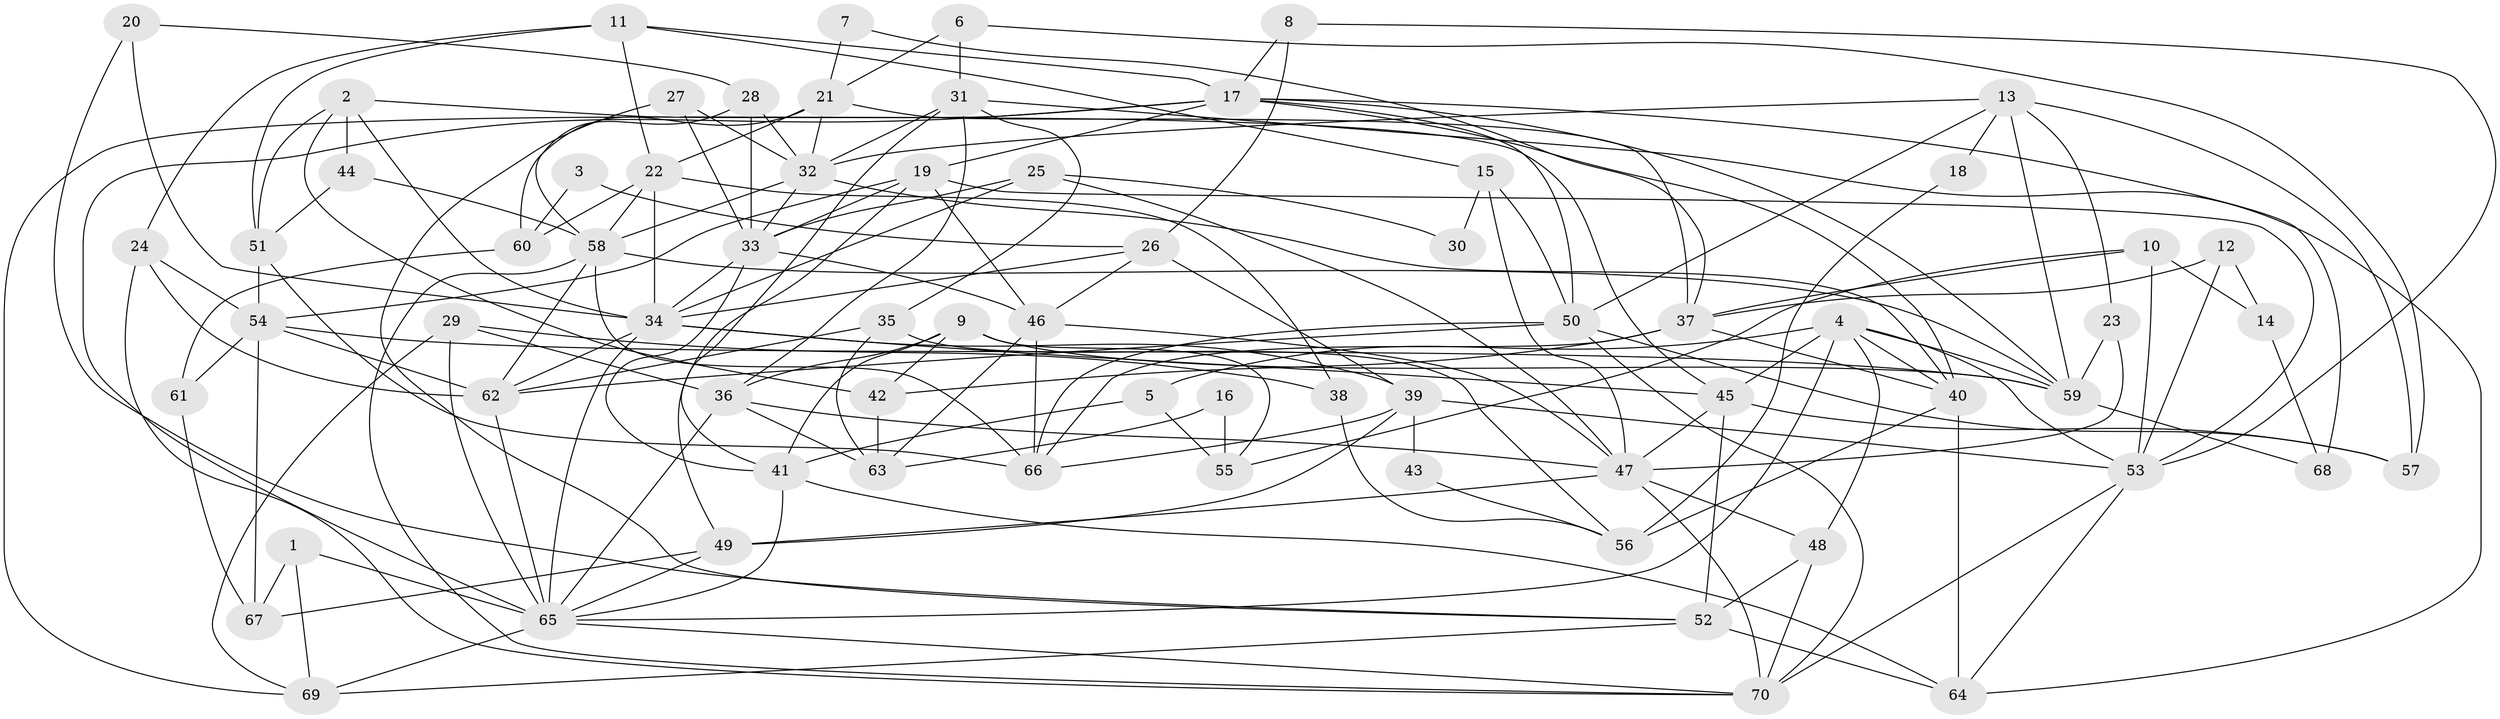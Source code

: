 // original degree distribution, {6: 0.09565217391304348, 4: 0.2782608695652174, 2: 0.12173913043478261, 5: 0.22608695652173913, 3: 0.25217391304347825, 7: 0.02608695652173913}
// Generated by graph-tools (version 1.1) at 2025/37/03/04/25 23:37:13]
// undirected, 70 vertices, 176 edges
graph export_dot {
  node [color=gray90,style=filled];
  1;
  2;
  3;
  4;
  5;
  6;
  7;
  8;
  9;
  10;
  11;
  12;
  13;
  14;
  15;
  16;
  17;
  18;
  19;
  20;
  21;
  22;
  23;
  24;
  25;
  26;
  27;
  28;
  29;
  30;
  31;
  32;
  33;
  34;
  35;
  36;
  37;
  38;
  39;
  40;
  41;
  42;
  43;
  44;
  45;
  46;
  47;
  48;
  49;
  50;
  51;
  52;
  53;
  54;
  55;
  56;
  57;
  58;
  59;
  60;
  61;
  62;
  63;
  64;
  65;
  66;
  67;
  68;
  69;
  70;
  1 -- 65 [weight=1.0];
  1 -- 67 [weight=1.0];
  1 -- 69 [weight=1.0];
  2 -- 34 [weight=1.0];
  2 -- 42 [weight=1.0];
  2 -- 44 [weight=1.0];
  2 -- 45 [weight=1.0];
  2 -- 51 [weight=1.0];
  3 -- 26 [weight=1.0];
  3 -- 60 [weight=1.0];
  4 -- 5 [weight=1.0];
  4 -- 40 [weight=1.0];
  4 -- 45 [weight=1.0];
  4 -- 48 [weight=1.0];
  4 -- 53 [weight=1.0];
  4 -- 59 [weight=1.0];
  4 -- 65 [weight=1.0];
  5 -- 41 [weight=1.0];
  5 -- 55 [weight=2.0];
  6 -- 21 [weight=1.0];
  6 -- 31 [weight=1.0];
  6 -- 57 [weight=1.0];
  7 -- 21 [weight=1.0];
  7 -- 37 [weight=1.0];
  8 -- 17 [weight=1.0];
  8 -- 26 [weight=1.0];
  8 -- 53 [weight=1.0];
  9 -- 36 [weight=1.0];
  9 -- 41 [weight=1.0];
  9 -- 42 [weight=1.0];
  9 -- 55 [weight=1.0];
  9 -- 59 [weight=1.0];
  10 -- 14 [weight=2.0];
  10 -- 37 [weight=1.0];
  10 -- 53 [weight=1.0];
  10 -- 55 [weight=1.0];
  11 -- 15 [weight=1.0];
  11 -- 17 [weight=1.0];
  11 -- 22 [weight=1.0];
  11 -- 24 [weight=1.0];
  11 -- 51 [weight=1.0];
  12 -- 14 [weight=1.0];
  12 -- 37 [weight=1.0];
  12 -- 53 [weight=1.0];
  13 -- 18 [weight=1.0];
  13 -- 23 [weight=1.0];
  13 -- 32 [weight=1.0];
  13 -- 50 [weight=1.0];
  13 -- 57 [weight=1.0];
  13 -- 59 [weight=1.0];
  14 -- 68 [weight=1.0];
  15 -- 30 [weight=1.0];
  15 -- 47 [weight=1.0];
  15 -- 50 [weight=1.0];
  16 -- 55 [weight=1.0];
  16 -- 63 [weight=1.0];
  17 -- 19 [weight=1.0];
  17 -- 40 [weight=1.0];
  17 -- 50 [weight=1.0];
  17 -- 59 [weight=1.0];
  17 -- 65 [weight=1.0];
  17 -- 68 [weight=1.0];
  17 -- 69 [weight=1.0];
  18 -- 56 [weight=1.0];
  19 -- 33 [weight=1.0];
  19 -- 46 [weight=1.0];
  19 -- 49 [weight=1.0];
  19 -- 53 [weight=1.0];
  19 -- 54 [weight=1.0];
  20 -- 28 [weight=1.0];
  20 -- 34 [weight=1.0];
  20 -- 52 [weight=1.0];
  21 -- 22 [weight=2.0];
  21 -- 32 [weight=1.0];
  21 -- 37 [weight=1.0];
  21 -- 60 [weight=1.0];
  22 -- 34 [weight=1.0];
  22 -- 38 [weight=1.0];
  22 -- 58 [weight=1.0];
  22 -- 60 [weight=1.0];
  23 -- 47 [weight=1.0];
  23 -- 59 [weight=1.0];
  24 -- 54 [weight=1.0];
  24 -- 62 [weight=1.0];
  24 -- 70 [weight=1.0];
  25 -- 30 [weight=1.0];
  25 -- 33 [weight=1.0];
  25 -- 34 [weight=1.0];
  25 -- 47 [weight=1.0];
  26 -- 34 [weight=1.0];
  26 -- 39 [weight=1.0];
  26 -- 46 [weight=1.0];
  27 -- 32 [weight=1.0];
  27 -- 33 [weight=1.0];
  27 -- 52 [weight=1.0];
  28 -- 32 [weight=1.0];
  28 -- 33 [weight=1.0];
  28 -- 58 [weight=1.0];
  29 -- 36 [weight=1.0];
  29 -- 38 [weight=1.0];
  29 -- 65 [weight=1.0];
  29 -- 69 [weight=1.0];
  31 -- 32 [weight=1.0];
  31 -- 35 [weight=1.0];
  31 -- 36 [weight=1.0];
  31 -- 41 [weight=2.0];
  31 -- 64 [weight=1.0];
  32 -- 33 [weight=1.0];
  32 -- 40 [weight=1.0];
  32 -- 58 [weight=1.0];
  33 -- 34 [weight=1.0];
  33 -- 41 [weight=1.0];
  33 -- 46 [weight=2.0];
  34 -- 39 [weight=1.0];
  34 -- 45 [weight=1.0];
  34 -- 62 [weight=1.0];
  34 -- 65 [weight=1.0];
  35 -- 56 [weight=1.0];
  35 -- 62 [weight=1.0];
  35 -- 63 [weight=1.0];
  36 -- 47 [weight=1.0];
  36 -- 63 [weight=1.0];
  36 -- 65 [weight=1.0];
  37 -- 40 [weight=1.0];
  37 -- 42 [weight=1.0];
  37 -- 66 [weight=1.0];
  38 -- 56 [weight=1.0];
  39 -- 43 [weight=1.0];
  39 -- 49 [weight=1.0];
  39 -- 53 [weight=1.0];
  39 -- 66 [weight=1.0];
  40 -- 56 [weight=1.0];
  40 -- 64 [weight=2.0];
  41 -- 64 [weight=1.0];
  41 -- 65 [weight=1.0];
  42 -- 63 [weight=2.0];
  43 -- 56 [weight=1.0];
  44 -- 51 [weight=1.0];
  44 -- 58 [weight=1.0];
  45 -- 47 [weight=1.0];
  45 -- 52 [weight=1.0];
  45 -- 57 [weight=1.0];
  46 -- 47 [weight=1.0];
  46 -- 63 [weight=2.0];
  46 -- 66 [weight=1.0];
  47 -- 48 [weight=1.0];
  47 -- 49 [weight=1.0];
  47 -- 70 [weight=1.0];
  48 -- 52 [weight=1.0];
  48 -- 70 [weight=1.0];
  49 -- 65 [weight=1.0];
  49 -- 67 [weight=1.0];
  50 -- 57 [weight=1.0];
  50 -- 62 [weight=1.0];
  50 -- 66 [weight=1.0];
  50 -- 70 [weight=1.0];
  51 -- 54 [weight=1.0];
  51 -- 66 [weight=1.0];
  52 -- 64 [weight=2.0];
  52 -- 69 [weight=1.0];
  53 -- 64 [weight=1.0];
  53 -- 70 [weight=1.0];
  54 -- 59 [weight=1.0];
  54 -- 61 [weight=1.0];
  54 -- 62 [weight=1.0];
  54 -- 67 [weight=1.0];
  58 -- 59 [weight=1.0];
  58 -- 62 [weight=1.0];
  58 -- 66 [weight=1.0];
  58 -- 70 [weight=1.0];
  59 -- 68 [weight=1.0];
  60 -- 61 [weight=1.0];
  61 -- 67 [weight=1.0];
  62 -- 65 [weight=1.0];
  65 -- 69 [weight=1.0];
  65 -- 70 [weight=1.0];
}

